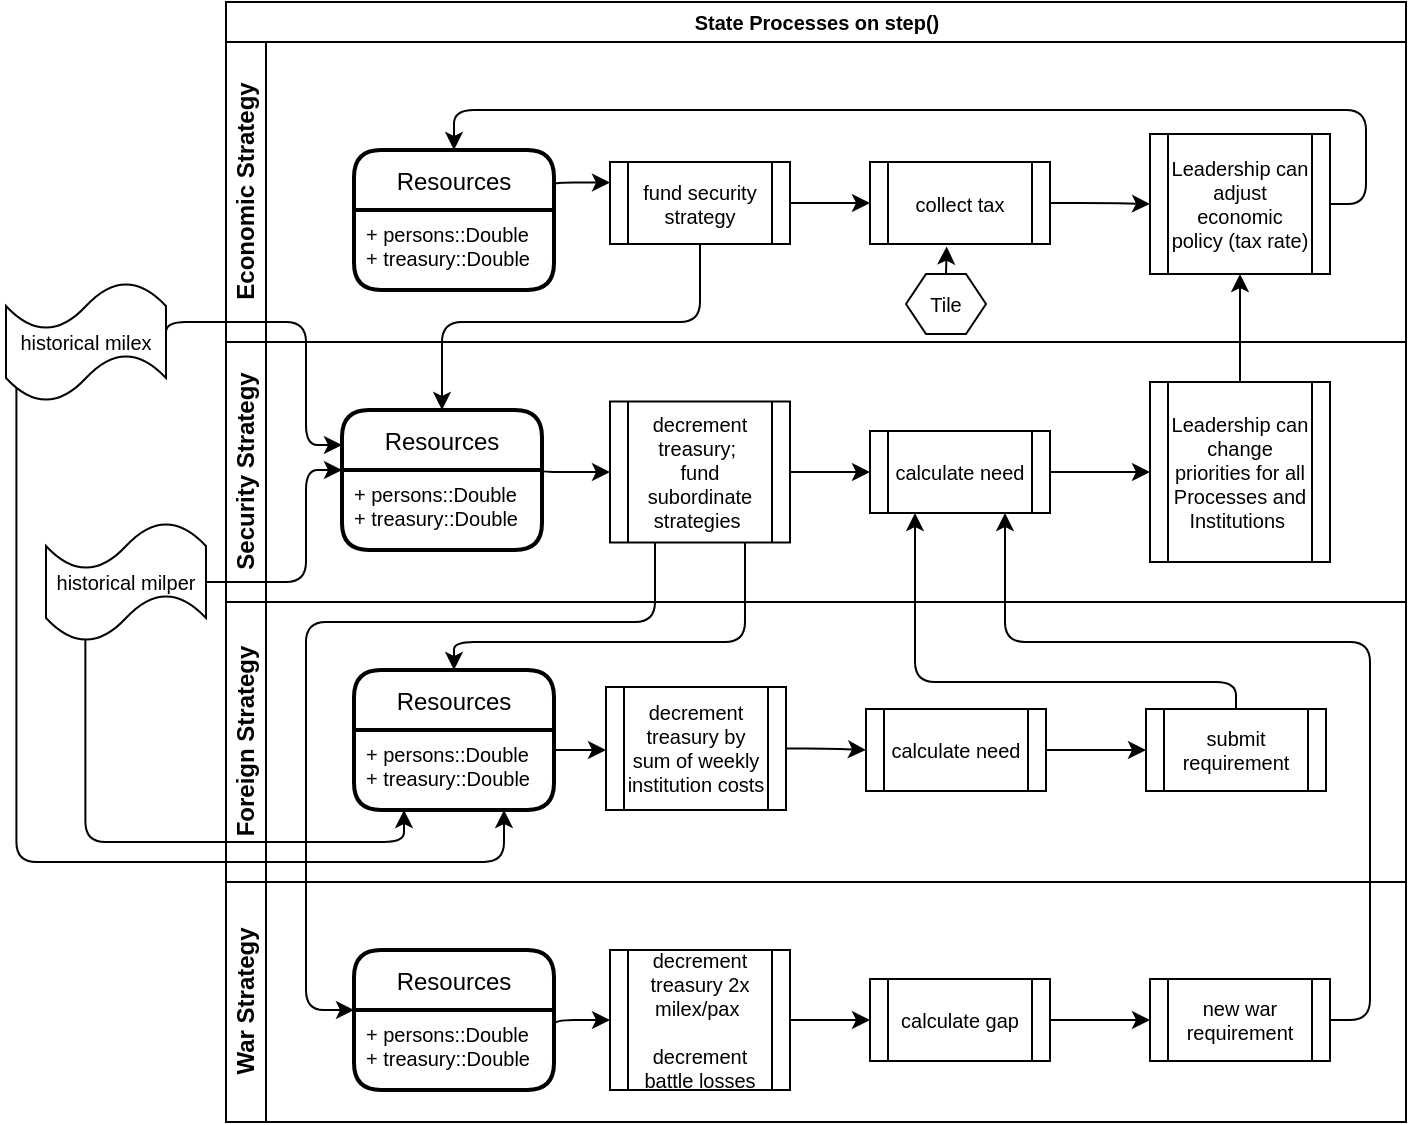 <mxfile version="14.2.9" type="github">
  <diagram id="kgpKYQtTHZ0yAKxKKP6v" name="Page-1">
    <mxGraphModel dx="2004" dy="757" grid="1" gridSize="10" guides="1" tooltips="1" connect="1" arrows="1" fold="1" page="1" pageScale="1" pageWidth="850" pageHeight="1100" math="0" shadow="0">
      <root>
        <mxCell id="0" />
        <mxCell id="1" parent="0" />
        <mxCell id="M4vrQAM-CyEcKXVPgh3F-21" value="State Processes on step()" style="swimlane;html=1;childLayout=stackLayout;resizeParent=1;resizeParentMax=0;horizontal=1;startSize=20;horizontalStack=0;rounded=0;sketch=0;fontSize=10;" parent="1" vertex="1">
          <mxGeometry x="120" y="50" width="590" height="440" as="geometry" />
        </mxCell>
        <mxCell id="M4vrQAM-CyEcKXVPgh3F-22" value="Economic Strategy" style="swimlane;html=1;startSize=20;horizontal=0;" parent="M4vrQAM-CyEcKXVPgh3F-21" vertex="1">
          <mxGeometry y="20" width="590" height="150" as="geometry" />
        </mxCell>
        <mxCell id="M4vrQAM-CyEcKXVPgh3F-47" style="edgeStyle=orthogonalEdgeStyle;curved=0;rounded=1;sketch=0;orthogonalLoop=1;jettySize=auto;html=1;exitX=1;exitY=0.25;exitDx=0;exitDy=0;entryX=0;entryY=0.25;entryDx=0;entryDy=0;fontSize=10;" parent="M4vrQAM-CyEcKXVPgh3F-22" source="M4vrQAM-CyEcKXVPgh3F-27" target="M4vrQAM-CyEcKXVPgh3F-39" edge="1">
          <mxGeometry relative="1" as="geometry">
            <Array as="points">
              <mxPoint x="164" y="70" />
            </Array>
          </mxGeometry>
        </mxCell>
        <mxCell id="M4vrQAM-CyEcKXVPgh3F-27" value="Resources" style="swimlane;childLayout=stackLayout;horizontal=1;startSize=30;horizontalStack=0;rounded=1;fontSize=12;fontStyle=0;strokeWidth=2;resizeParent=0;resizeLast=1;shadow=0;dashed=0;align=center;sketch=0;" parent="M4vrQAM-CyEcKXVPgh3F-22" vertex="1">
          <mxGeometry x="64" y="54" width="100" height="70" as="geometry" />
        </mxCell>
        <mxCell id="M4vrQAM-CyEcKXVPgh3F-28" value="+ persons::Double&#xa;+ treasury::Double" style="align=left;strokeColor=none;fillColor=none;spacingLeft=4;fontSize=10;verticalAlign=top;resizable=0;rotatable=0;part=1;" parent="M4vrQAM-CyEcKXVPgh3F-27" vertex="1">
          <mxGeometry y="30" width="100" height="40" as="geometry" />
        </mxCell>
        <mxCell id="M4vrQAM-CyEcKXVPgh3F-39" value="fund security strategy" style="shape=process;whiteSpace=wrap;html=1;backgroundOutline=1;rounded=0;sketch=0;fontSize=10;" parent="M4vrQAM-CyEcKXVPgh3F-22" vertex="1">
          <mxGeometry x="192" y="60" width="90" height="41" as="geometry" />
        </mxCell>
        <mxCell id="M4vrQAM-CyEcKXVPgh3F-40" value="collect tax" style="shape=process;whiteSpace=wrap;html=1;backgroundOutline=1;rounded=0;sketch=0;fontSize=10;" parent="M4vrQAM-CyEcKXVPgh3F-22" vertex="1">
          <mxGeometry x="322" y="60" width="90" height="41" as="geometry" />
        </mxCell>
        <mxCell id="M4vrQAM-CyEcKXVPgh3F-41" value="" style="edgeStyle=orthogonalEdgeStyle;curved=0;rounded=1;sketch=0;orthogonalLoop=1;jettySize=auto;html=1;fontSize=10;" parent="M4vrQAM-CyEcKXVPgh3F-22" source="M4vrQAM-CyEcKXVPgh3F-39" target="M4vrQAM-CyEcKXVPgh3F-40" edge="1">
          <mxGeometry relative="1" as="geometry" />
        </mxCell>
        <mxCell id="M4vrQAM-CyEcKXVPgh3F-44" style="edgeStyle=orthogonalEdgeStyle;curved=0;rounded=1;sketch=0;orthogonalLoop=1;jettySize=auto;html=1;exitX=1;exitY=0.5;exitDx=0;exitDy=0;entryX=0.5;entryY=0;entryDx=0;entryDy=0;fontSize=10;" parent="M4vrQAM-CyEcKXVPgh3F-22" source="M4vrQAM-CyEcKXVPgh3F-42" target="M4vrQAM-CyEcKXVPgh3F-27" edge="1">
          <mxGeometry relative="1" as="geometry">
            <Array as="points">
              <mxPoint x="570" y="81" />
              <mxPoint x="570" y="34" />
              <mxPoint x="114" y="34" />
            </Array>
          </mxGeometry>
        </mxCell>
        <mxCell id="M4vrQAM-CyEcKXVPgh3F-42" value="Leadership can adjust economic policy (tax rate)" style="shape=process;whiteSpace=wrap;html=1;backgroundOutline=1;rounded=0;sketch=0;fontSize=10;" parent="M4vrQAM-CyEcKXVPgh3F-22" vertex="1">
          <mxGeometry x="462" y="46" width="90" height="70" as="geometry" />
        </mxCell>
        <mxCell id="M4vrQAM-CyEcKXVPgh3F-43" value="" style="edgeStyle=orthogonalEdgeStyle;curved=0;rounded=1;sketch=0;orthogonalLoop=1;jettySize=auto;html=1;fontSize=10;" parent="M4vrQAM-CyEcKXVPgh3F-22" source="M4vrQAM-CyEcKXVPgh3F-40" target="M4vrQAM-CyEcKXVPgh3F-42" edge="1">
          <mxGeometry relative="1" as="geometry" />
        </mxCell>
        <mxCell id="M4vrQAM-CyEcKXVPgh3F-81" style="edgeStyle=orthogonalEdgeStyle;curved=0;rounded=1;sketch=0;orthogonalLoop=1;jettySize=auto;html=1;exitX=0.5;exitY=0;exitDx=0;exitDy=0;entryX=0.426;entryY=1.031;entryDx=0;entryDy=0;entryPerimeter=0;fontSize=10;" parent="M4vrQAM-CyEcKXVPgh3F-22" source="M4vrQAM-CyEcKXVPgh3F-79" target="M4vrQAM-CyEcKXVPgh3F-40" edge="1">
          <mxGeometry relative="1" as="geometry" />
        </mxCell>
        <mxCell id="M4vrQAM-CyEcKXVPgh3F-79" value="Tile" style="shape=hexagon;perimeter=hexagonPerimeter2;whiteSpace=wrap;html=1;fixedSize=1;rounded=0;sketch=0;fontSize=10;size=10;" parent="M4vrQAM-CyEcKXVPgh3F-22" vertex="1">
          <mxGeometry x="340" y="116" width="40" height="30" as="geometry" />
        </mxCell>
        <mxCell id="M4vrQAM-CyEcKXVPgh3F-23" value="Security Strategy" style="swimlane;html=1;startSize=20;horizontal=0;" parent="M4vrQAM-CyEcKXVPgh3F-21" vertex="1">
          <mxGeometry y="170" width="590" height="130" as="geometry" />
        </mxCell>
        <mxCell id="M4vrQAM-CyEcKXVPgh3F-66" style="edgeStyle=orthogonalEdgeStyle;curved=0;rounded=1;sketch=0;orthogonalLoop=1;jettySize=auto;html=1;fontSize=10;exitX=1;exitY=0;exitDx=0;exitDy=0;entryX=0;entryY=0.5;entryDx=0;entryDy=0;" parent="M4vrQAM-CyEcKXVPgh3F-23" source="M4vrQAM-CyEcKXVPgh3F-31" target="M4vrQAM-CyEcKXVPgh3F-48" edge="1">
          <mxGeometry relative="1" as="geometry">
            <mxPoint x="180" y="69" as="sourcePoint" />
            <mxPoint x="180" y="75" as="targetPoint" />
            <Array as="points">
              <mxPoint x="158" y="65" />
            </Array>
          </mxGeometry>
        </mxCell>
        <mxCell id="M4vrQAM-CyEcKXVPgh3F-30" value="Resources" style="swimlane;childLayout=stackLayout;horizontal=1;startSize=30;horizontalStack=0;rounded=1;fontSize=12;fontStyle=0;strokeWidth=2;resizeParent=0;resizeLast=1;shadow=0;dashed=0;align=center;sketch=0;" parent="M4vrQAM-CyEcKXVPgh3F-23" vertex="1">
          <mxGeometry x="58" y="34" width="100" height="70" as="geometry" />
        </mxCell>
        <mxCell id="M4vrQAM-CyEcKXVPgh3F-31" value="+ persons::Double&#xa;+ treasury::Double" style="align=left;strokeColor=none;fillColor=none;spacingLeft=4;fontSize=10;verticalAlign=top;resizable=0;rotatable=0;part=1;" parent="M4vrQAM-CyEcKXVPgh3F-30" vertex="1">
          <mxGeometry y="30" width="100" height="40" as="geometry" />
        </mxCell>
        <mxCell id="M4vrQAM-CyEcKXVPgh3F-48" value="decrement treasury;&amp;nbsp;&lt;br&gt;fund subordinate strategies&amp;nbsp;" style="shape=process;whiteSpace=wrap;html=1;backgroundOutline=1;rounded=0;sketch=0;fontSize=10;" parent="M4vrQAM-CyEcKXVPgh3F-23" vertex="1">
          <mxGeometry x="192" y="29.75" width="90" height="70.5" as="geometry" />
        </mxCell>
        <mxCell id="M4vrQAM-CyEcKXVPgh3F-49" value="calculate need" style="shape=process;whiteSpace=wrap;html=1;backgroundOutline=1;rounded=0;sketch=0;fontSize=10;" parent="M4vrQAM-CyEcKXVPgh3F-23" vertex="1">
          <mxGeometry x="322" y="44.5" width="90" height="41" as="geometry" />
        </mxCell>
        <mxCell id="M4vrQAM-CyEcKXVPgh3F-50" value="" style="edgeStyle=orthogonalEdgeStyle;curved=0;rounded=1;sketch=0;orthogonalLoop=1;jettySize=auto;html=1;fontSize=10;" parent="M4vrQAM-CyEcKXVPgh3F-23" source="M4vrQAM-CyEcKXVPgh3F-48" target="M4vrQAM-CyEcKXVPgh3F-49" edge="1">
          <mxGeometry relative="1" as="geometry" />
        </mxCell>
        <mxCell id="M4vrQAM-CyEcKXVPgh3F-51" value="Leadership can change priorities for all Processes and Institutions&amp;nbsp;" style="shape=process;whiteSpace=wrap;html=1;backgroundOutline=1;rounded=0;sketch=0;fontSize=10;" parent="M4vrQAM-CyEcKXVPgh3F-23" vertex="1">
          <mxGeometry x="462" y="20" width="90" height="90" as="geometry" />
        </mxCell>
        <mxCell id="M4vrQAM-CyEcKXVPgh3F-52" value="" style="edgeStyle=orthogonalEdgeStyle;curved=0;rounded=1;sketch=0;orthogonalLoop=1;jettySize=auto;html=1;fontSize=10;" parent="M4vrQAM-CyEcKXVPgh3F-23" source="M4vrQAM-CyEcKXVPgh3F-49" target="M4vrQAM-CyEcKXVPgh3F-51" edge="1">
          <mxGeometry relative="1" as="geometry" />
        </mxCell>
        <mxCell id="M4vrQAM-CyEcKXVPgh3F-24" value="Foreign Strategy" style="swimlane;html=1;startSize=20;horizontal=0;" parent="M4vrQAM-CyEcKXVPgh3F-21" vertex="1">
          <mxGeometry y="300" width="590" height="140" as="geometry" />
        </mxCell>
        <mxCell id="M4vrQAM-CyEcKXVPgh3F-33" value="Resources" style="swimlane;childLayout=stackLayout;horizontal=1;startSize=30;horizontalStack=0;rounded=1;fontSize=12;fontStyle=0;strokeWidth=2;resizeParent=0;resizeLast=1;shadow=0;dashed=0;align=center;sketch=0;" parent="M4vrQAM-CyEcKXVPgh3F-24" vertex="1">
          <mxGeometry x="64" y="34" width="100" height="70" as="geometry" />
        </mxCell>
        <mxCell id="M4vrQAM-CyEcKXVPgh3F-34" value="+ persons::Double&#xa;+ treasury::Double" style="align=left;strokeColor=none;fillColor=none;spacingLeft=4;fontSize=10;verticalAlign=top;resizable=0;rotatable=0;part=1;" parent="M4vrQAM-CyEcKXVPgh3F-33" vertex="1">
          <mxGeometry y="30" width="100" height="40" as="geometry" />
        </mxCell>
        <mxCell id="M4vrQAM-CyEcKXVPgh3F-36" value="War Strategy" style="swimlane;html=1;startSize=20;horizontal=0;" parent="M4vrQAM-CyEcKXVPgh3F-24" vertex="1">
          <mxGeometry y="140" width="590" height="120" as="geometry" />
        </mxCell>
        <mxCell id="M4vrQAM-CyEcKXVPgh3F-37" value="Resources" style="swimlane;childLayout=stackLayout;horizontal=1;startSize=30;horizontalStack=0;rounded=1;fontSize=12;fontStyle=0;strokeWidth=2;resizeParent=0;resizeLast=1;shadow=0;dashed=0;align=center;sketch=0;" parent="M4vrQAM-CyEcKXVPgh3F-36" vertex="1">
          <mxGeometry x="64" y="34" width="100" height="70" as="geometry" />
        </mxCell>
        <mxCell id="M4vrQAM-CyEcKXVPgh3F-38" value="+ persons::Double&#xa;+ treasury::Double" style="align=left;strokeColor=none;fillColor=none;spacingLeft=4;fontSize=10;verticalAlign=top;resizable=0;rotatable=0;part=1;" parent="M4vrQAM-CyEcKXVPgh3F-37" vertex="1">
          <mxGeometry y="30" width="100" height="40" as="geometry" />
        </mxCell>
        <mxCell id="M4vrQAM-CyEcKXVPgh3F-58" value="decrement treasury 2x milex/pax&amp;nbsp;&lt;br&gt;&lt;br&gt;decrement battle losses" style="shape=process;whiteSpace=wrap;html=1;backgroundOutline=1;rounded=0;sketch=0;fontSize=10;" parent="M4vrQAM-CyEcKXVPgh3F-36" vertex="1">
          <mxGeometry x="192" y="34" width="90" height="70" as="geometry" />
        </mxCell>
        <mxCell id="M4vrQAM-CyEcKXVPgh3F-59" value="calculate gap" style="shape=process;whiteSpace=wrap;html=1;backgroundOutline=1;rounded=0;sketch=0;fontSize=10;" parent="M4vrQAM-CyEcKXVPgh3F-36" vertex="1">
          <mxGeometry x="322" y="48.5" width="90" height="41" as="geometry" />
        </mxCell>
        <mxCell id="M4vrQAM-CyEcKXVPgh3F-60" value="" style="edgeStyle=orthogonalEdgeStyle;curved=0;rounded=1;sketch=0;orthogonalLoop=1;jettySize=auto;html=1;fontSize=10;" parent="M4vrQAM-CyEcKXVPgh3F-36" source="M4vrQAM-CyEcKXVPgh3F-58" target="M4vrQAM-CyEcKXVPgh3F-59" edge="1">
          <mxGeometry relative="1" as="geometry" />
        </mxCell>
        <mxCell id="M4vrQAM-CyEcKXVPgh3F-61" value="new war requirement" style="shape=process;whiteSpace=wrap;html=1;backgroundOutline=1;rounded=0;sketch=0;fontSize=10;" parent="M4vrQAM-CyEcKXVPgh3F-36" vertex="1">
          <mxGeometry x="462" y="48.5" width="90" height="41" as="geometry" />
        </mxCell>
        <mxCell id="M4vrQAM-CyEcKXVPgh3F-62" value="" style="edgeStyle=orthogonalEdgeStyle;curved=0;rounded=1;sketch=0;orthogonalLoop=1;jettySize=auto;html=1;fontSize=10;" parent="M4vrQAM-CyEcKXVPgh3F-36" source="M4vrQAM-CyEcKXVPgh3F-59" target="M4vrQAM-CyEcKXVPgh3F-61" edge="1">
          <mxGeometry relative="1" as="geometry" />
        </mxCell>
        <mxCell id="M4vrQAM-CyEcKXVPgh3F-70" style="edgeStyle=orthogonalEdgeStyle;curved=0;rounded=1;sketch=0;orthogonalLoop=1;jettySize=auto;html=1;exitX=1;exitY=0.25;exitDx=0;exitDy=0;entryX=0;entryY=0.5;entryDx=0;entryDy=0;fontSize=10;" parent="M4vrQAM-CyEcKXVPgh3F-36" source="M4vrQAM-CyEcKXVPgh3F-38" target="M4vrQAM-CyEcKXVPgh3F-58" edge="1">
          <mxGeometry relative="1" as="geometry">
            <Array as="points">
              <mxPoint x="164" y="69" />
            </Array>
          </mxGeometry>
        </mxCell>
        <mxCell id="M4vrQAM-CyEcKXVPgh3F-53" value="decrement treasury by sum of weekly institution costs" style="shape=process;whiteSpace=wrap;html=1;backgroundOutline=1;rounded=0;sketch=0;fontSize=10;" parent="M4vrQAM-CyEcKXVPgh3F-24" vertex="1">
          <mxGeometry x="190" y="42.5" width="90" height="61.5" as="geometry" />
        </mxCell>
        <mxCell id="M4vrQAM-CyEcKXVPgh3F-54" value="calculate need" style="shape=process;whiteSpace=wrap;html=1;backgroundOutline=1;rounded=0;sketch=0;fontSize=10;" parent="M4vrQAM-CyEcKXVPgh3F-24" vertex="1">
          <mxGeometry x="320" y="53.5" width="90" height="41" as="geometry" />
        </mxCell>
        <mxCell id="M4vrQAM-CyEcKXVPgh3F-55" value="" style="edgeStyle=orthogonalEdgeStyle;curved=0;rounded=1;sketch=0;orthogonalLoop=1;jettySize=auto;html=1;fontSize=10;" parent="M4vrQAM-CyEcKXVPgh3F-24" source="M4vrQAM-CyEcKXVPgh3F-53" target="M4vrQAM-CyEcKXVPgh3F-54" edge="1">
          <mxGeometry relative="1" as="geometry" />
        </mxCell>
        <mxCell id="M4vrQAM-CyEcKXVPgh3F-56" value="submit requirement" style="shape=process;whiteSpace=wrap;html=1;backgroundOutline=1;rounded=0;sketch=0;fontSize=10;" parent="M4vrQAM-CyEcKXVPgh3F-24" vertex="1">
          <mxGeometry x="460" y="53.5" width="90" height="41" as="geometry" />
        </mxCell>
        <mxCell id="M4vrQAM-CyEcKXVPgh3F-57" value="" style="edgeStyle=orthogonalEdgeStyle;curved=0;rounded=1;sketch=0;orthogonalLoop=1;jettySize=auto;html=1;fontSize=10;" parent="M4vrQAM-CyEcKXVPgh3F-24" source="M4vrQAM-CyEcKXVPgh3F-54" target="M4vrQAM-CyEcKXVPgh3F-56" edge="1">
          <mxGeometry relative="1" as="geometry" />
        </mxCell>
        <mxCell id="M4vrQAM-CyEcKXVPgh3F-69" style="edgeStyle=orthogonalEdgeStyle;curved=0;rounded=1;sketch=0;orthogonalLoop=1;jettySize=auto;html=1;exitX=1;exitY=0.25;exitDx=0;exitDy=0;entryX=0;entryY=0.5;entryDx=0;entryDy=0;fontSize=10;" parent="M4vrQAM-CyEcKXVPgh3F-24" source="M4vrQAM-CyEcKXVPgh3F-34" target="M4vrQAM-CyEcKXVPgh3F-53" edge="1">
          <mxGeometry relative="1" as="geometry" />
        </mxCell>
        <mxCell id="M4vrQAM-CyEcKXVPgh3F-63" style="edgeStyle=orthogonalEdgeStyle;curved=0;rounded=1;sketch=0;orthogonalLoop=1;jettySize=auto;html=1;exitX=0.5;exitY=0;exitDx=0;exitDy=0;fontSize=10;entryX=0.25;entryY=1;entryDx=0;entryDy=0;" parent="M4vrQAM-CyEcKXVPgh3F-21" source="M4vrQAM-CyEcKXVPgh3F-56" target="M4vrQAM-CyEcKXVPgh3F-49" edge="1">
          <mxGeometry relative="1" as="geometry">
            <mxPoint x="345" y="260" as="targetPoint" />
            <Array as="points">
              <mxPoint x="505" y="340" />
              <mxPoint x="345" y="340" />
            </Array>
          </mxGeometry>
        </mxCell>
        <mxCell id="M4vrQAM-CyEcKXVPgh3F-64" style="edgeStyle=orthogonalEdgeStyle;curved=0;rounded=1;sketch=0;orthogonalLoop=1;jettySize=auto;html=1;exitX=1;exitY=0.5;exitDx=0;exitDy=0;entryX=0.75;entryY=1;entryDx=0;entryDy=0;fontSize=10;" parent="M4vrQAM-CyEcKXVPgh3F-21" source="M4vrQAM-CyEcKXVPgh3F-61" target="M4vrQAM-CyEcKXVPgh3F-49" edge="1">
          <mxGeometry relative="1" as="geometry">
            <Array as="points">
              <mxPoint x="572" y="509" />
              <mxPoint x="572" y="320" />
              <mxPoint x="390" y="320" />
            </Array>
          </mxGeometry>
        </mxCell>
        <mxCell id="M4vrQAM-CyEcKXVPgh3F-65" style="edgeStyle=orthogonalEdgeStyle;curved=0;rounded=1;sketch=0;orthogonalLoop=1;jettySize=auto;html=1;exitX=0.5;exitY=1;exitDx=0;exitDy=0;fontSize=10;" parent="M4vrQAM-CyEcKXVPgh3F-21" source="M4vrQAM-CyEcKXVPgh3F-39" target="M4vrQAM-CyEcKXVPgh3F-30" edge="1">
          <mxGeometry relative="1" as="geometry">
            <Array as="points">
              <mxPoint x="237" y="160" />
              <mxPoint x="108" y="160" />
            </Array>
          </mxGeometry>
        </mxCell>
        <mxCell id="M4vrQAM-CyEcKXVPgh3F-67" style="edgeStyle=orthogonalEdgeStyle;curved=0;rounded=1;sketch=0;orthogonalLoop=1;jettySize=auto;html=1;exitX=0.75;exitY=1;exitDx=0;exitDy=0;entryX=0.5;entryY=0;entryDx=0;entryDy=0;fontSize=10;" parent="M4vrQAM-CyEcKXVPgh3F-21" source="M4vrQAM-CyEcKXVPgh3F-48" target="M4vrQAM-CyEcKXVPgh3F-33" edge="1">
          <mxGeometry relative="1" as="geometry">
            <Array as="points">
              <mxPoint x="260" y="320" />
              <mxPoint x="114" y="320" />
            </Array>
          </mxGeometry>
        </mxCell>
        <mxCell id="M4vrQAM-CyEcKXVPgh3F-68" style="edgeStyle=orthogonalEdgeStyle;curved=0;rounded=1;sketch=0;orthogonalLoop=1;jettySize=auto;html=1;exitX=0.25;exitY=1;exitDx=0;exitDy=0;entryX=0;entryY=0;entryDx=0;entryDy=0;fontSize=10;" parent="M4vrQAM-CyEcKXVPgh3F-21" source="M4vrQAM-CyEcKXVPgh3F-48" target="M4vrQAM-CyEcKXVPgh3F-38" edge="1">
          <mxGeometry relative="1" as="geometry">
            <Array as="points">
              <mxPoint x="215" y="310" />
              <mxPoint x="40" y="310" />
              <mxPoint x="40" y="504" />
            </Array>
          </mxGeometry>
        </mxCell>
        <mxCell id="M4vrQAM-CyEcKXVPgh3F-71" style="edgeStyle=orthogonalEdgeStyle;curved=0;rounded=1;sketch=0;orthogonalLoop=1;jettySize=auto;html=1;exitX=0.5;exitY=0;exitDx=0;exitDy=0;entryX=0.5;entryY=1;entryDx=0;entryDy=0;fontSize=10;" parent="M4vrQAM-CyEcKXVPgh3F-21" source="M4vrQAM-CyEcKXVPgh3F-51" target="M4vrQAM-CyEcKXVPgh3F-42" edge="1">
          <mxGeometry relative="1" as="geometry" />
        </mxCell>
        <mxCell id="M4vrQAM-CyEcKXVPgh3F-74" style="edgeStyle=orthogonalEdgeStyle;curved=0;rounded=1;sketch=0;orthogonalLoop=1;jettySize=auto;html=1;exitX=1;exitY=0.5;exitDx=0;exitDy=0;exitPerimeter=0;entryX=0;entryY=0.25;entryDx=0;entryDy=0;fontSize=10;" parent="1" source="M4vrQAM-CyEcKXVPgh3F-72" target="M4vrQAM-CyEcKXVPgh3F-30" edge="1">
          <mxGeometry relative="1" as="geometry">
            <Array as="points">
              <mxPoint x="90" y="210" />
              <mxPoint x="160" y="210" />
              <mxPoint x="160" y="272" />
            </Array>
          </mxGeometry>
        </mxCell>
        <mxCell id="M4vrQAM-CyEcKXVPgh3F-76" style="edgeStyle=orthogonalEdgeStyle;curved=0;rounded=1;sketch=0;orthogonalLoop=1;jettySize=auto;html=1;exitX=0.065;exitY=0.884;exitDx=0;exitDy=0;exitPerimeter=0;fontSize=10;entryX=0.75;entryY=1;entryDx=0;entryDy=0;" parent="1" source="M4vrQAM-CyEcKXVPgh3F-72" target="M4vrQAM-CyEcKXVPgh3F-34" edge="1">
          <mxGeometry relative="1" as="geometry">
            <mxPoint x="244" y="456" as="targetPoint" />
            <Array as="points">
              <mxPoint x="15" y="480" />
              <mxPoint x="259" y="480" />
            </Array>
          </mxGeometry>
        </mxCell>
        <mxCell id="M4vrQAM-CyEcKXVPgh3F-72" value="historical milex" style="shape=tape;whiteSpace=wrap;html=1;rounded=0;sketch=0;fontSize=10;" parent="1" vertex="1">
          <mxGeometry x="10" y="190" width="80" height="60" as="geometry" />
        </mxCell>
        <mxCell id="M4vrQAM-CyEcKXVPgh3F-75" style="edgeStyle=orthogonalEdgeStyle;curved=0;rounded=1;sketch=0;orthogonalLoop=1;jettySize=auto;html=1;exitX=1;exitY=0.5;exitDx=0;exitDy=0;exitPerimeter=0;entryX=0;entryY=0;entryDx=0;entryDy=0;fontSize=10;" parent="1" source="M4vrQAM-CyEcKXVPgh3F-73" target="M4vrQAM-CyEcKXVPgh3F-31" edge="1">
          <mxGeometry relative="1" as="geometry">
            <Array as="points">
              <mxPoint x="160" y="340" />
              <mxPoint x="160" y="284" />
            </Array>
          </mxGeometry>
        </mxCell>
        <mxCell id="M4vrQAM-CyEcKXVPgh3F-77" style="edgeStyle=orthogonalEdgeStyle;curved=0;rounded=1;sketch=0;orthogonalLoop=1;jettySize=auto;html=1;exitX=0.246;exitY=0.967;exitDx=0;exitDy=0;exitPerimeter=0;entryX=0.25;entryY=1;entryDx=0;entryDy=0;fontSize=10;" parent="1" source="M4vrQAM-CyEcKXVPgh3F-73" target="M4vrQAM-CyEcKXVPgh3F-34" edge="1">
          <mxGeometry relative="1" as="geometry">
            <Array as="points">
              <mxPoint x="50" y="470" />
              <mxPoint x="209" y="470" />
            </Array>
          </mxGeometry>
        </mxCell>
        <mxCell id="M4vrQAM-CyEcKXVPgh3F-73" value="historical milper" style="shape=tape;whiteSpace=wrap;html=1;rounded=0;sketch=0;fontSize=10;" parent="1" vertex="1">
          <mxGeometry x="30" y="310" width="80" height="60" as="geometry" />
        </mxCell>
      </root>
    </mxGraphModel>
  </diagram>
</mxfile>
